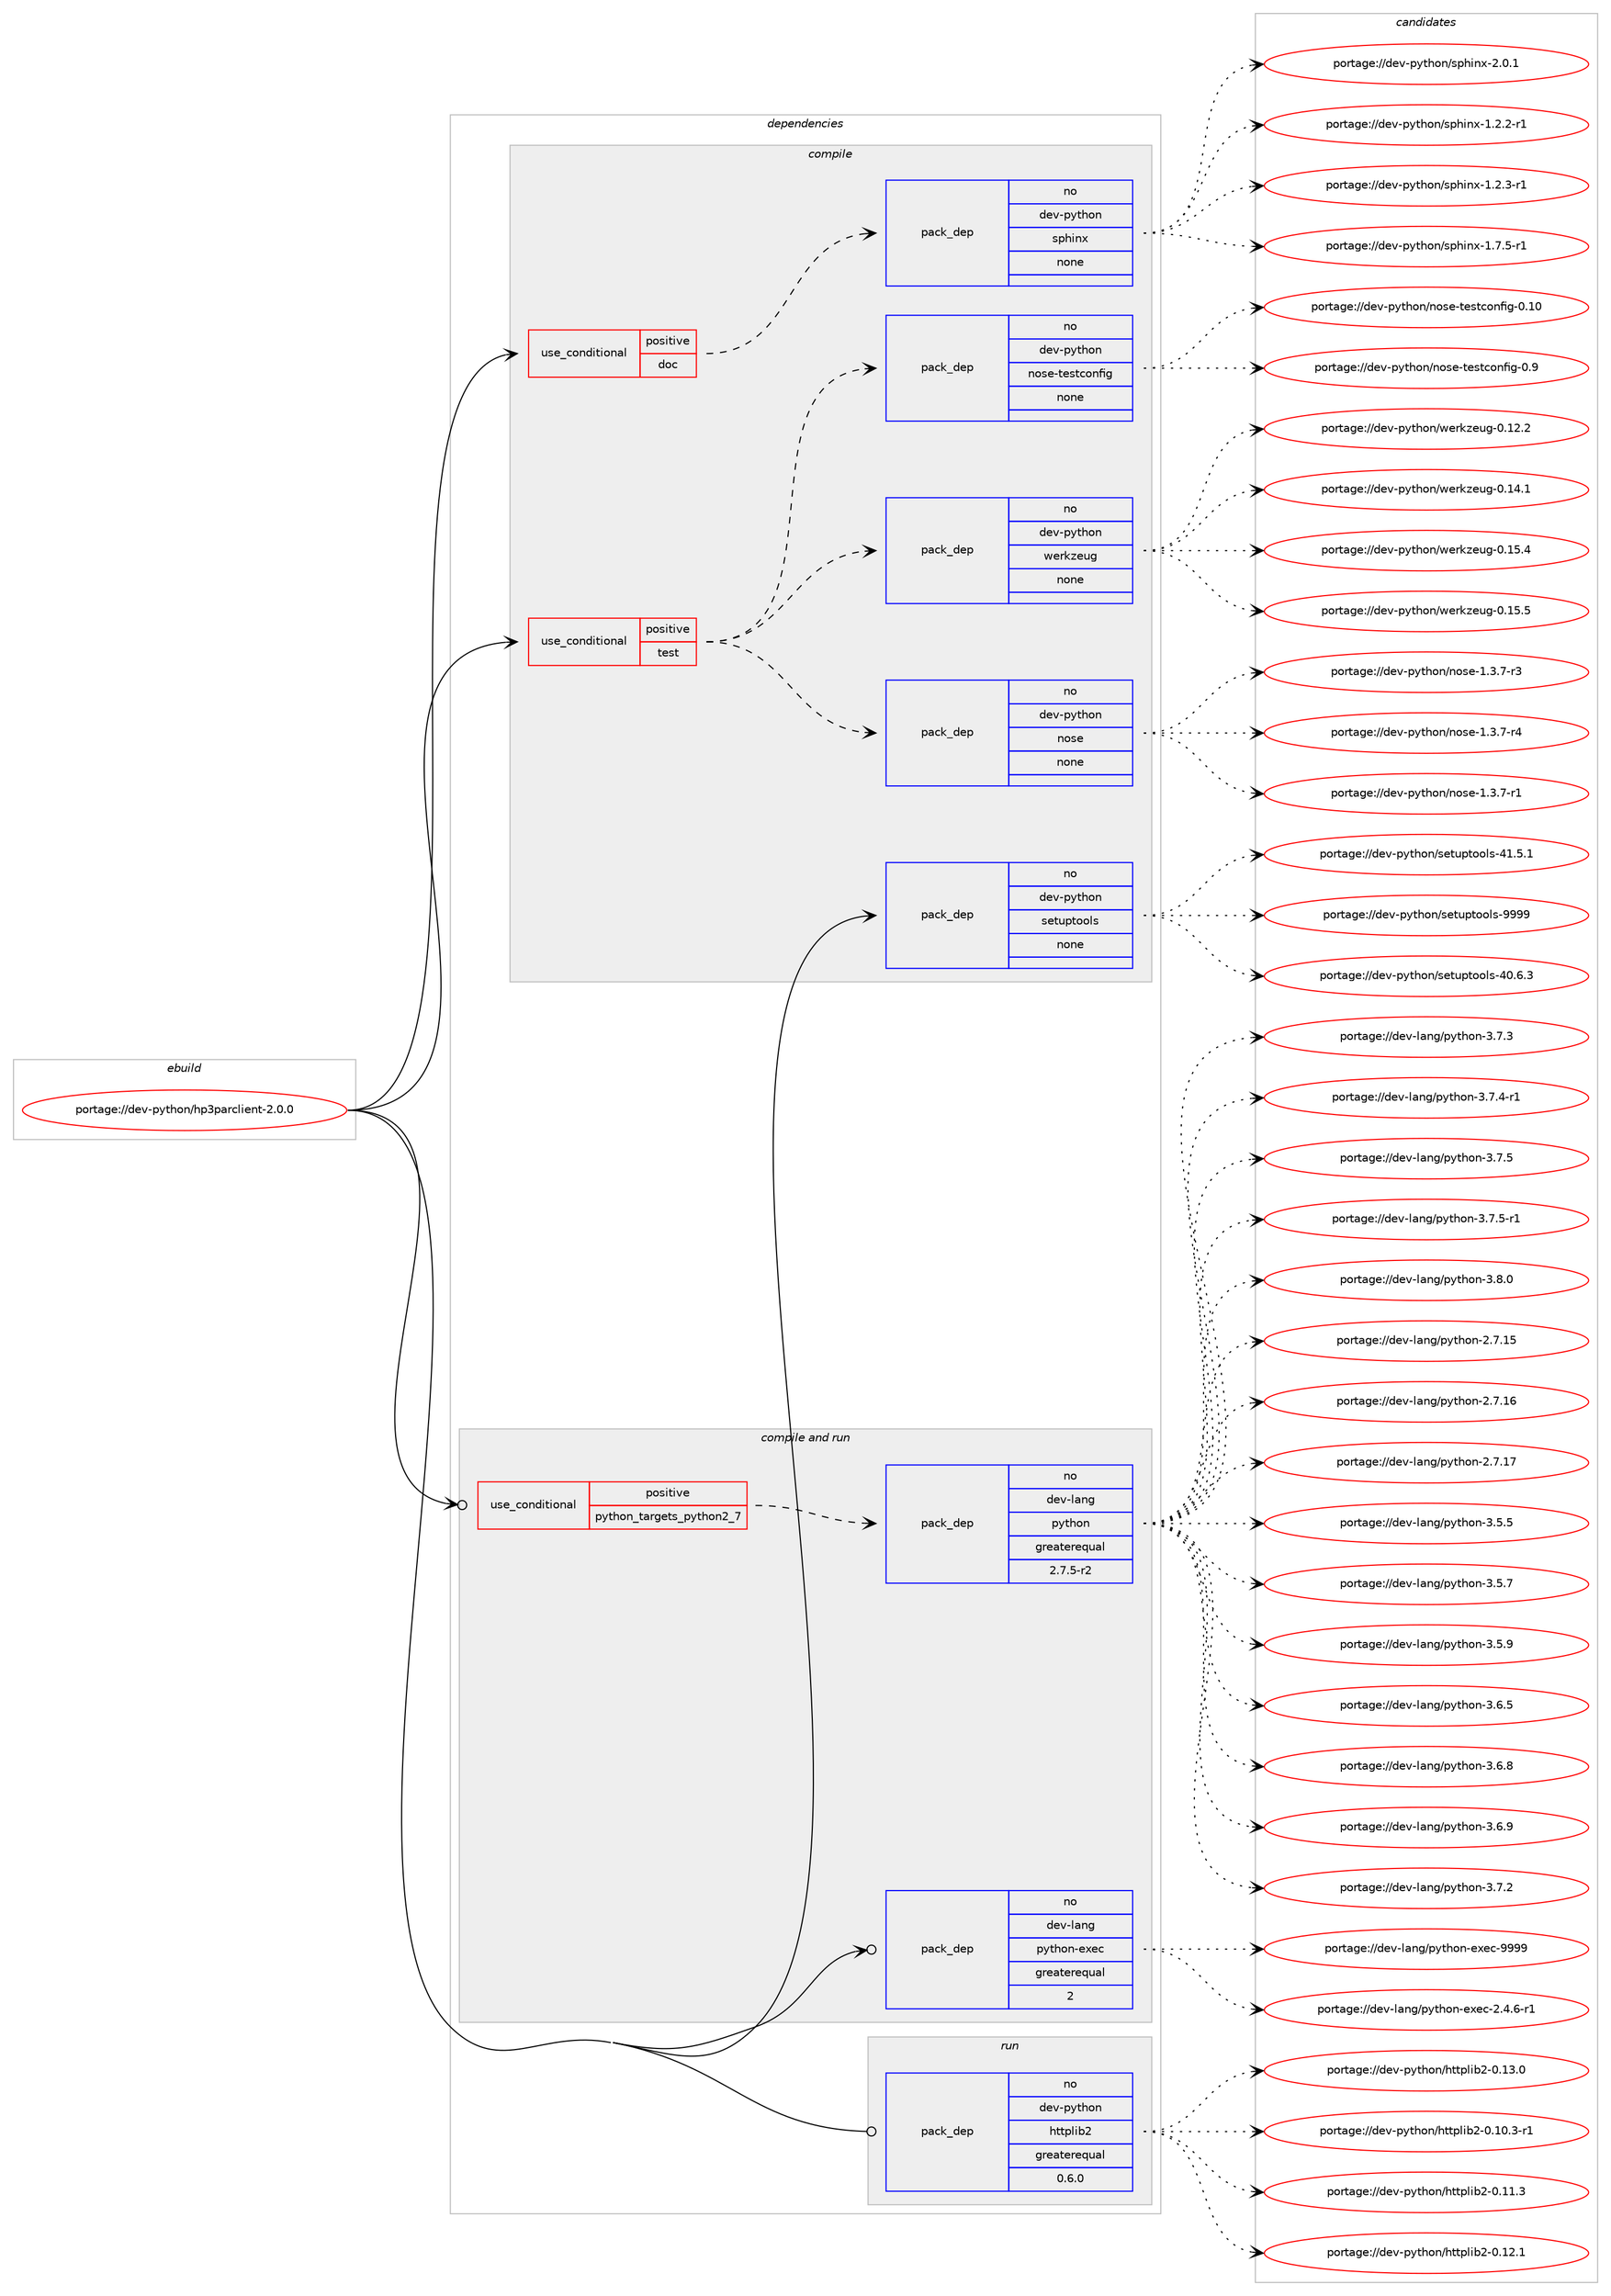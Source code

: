 digraph prolog {

# *************
# Graph options
# *************

newrank=true;
concentrate=true;
compound=true;
graph [rankdir=LR,fontname=Helvetica,fontsize=10,ranksep=1.5];#, ranksep=2.5, nodesep=0.2];
edge  [arrowhead=vee];
node  [fontname=Helvetica,fontsize=10];

# **********
# The ebuild
# **********

subgraph cluster_leftcol {
color=gray;
rank=same;
label=<<i>ebuild</i>>;
id [label="portage://dev-python/hp3parclient-2.0.0", color=red, width=4, href="../dev-python/hp3parclient-2.0.0.svg"];
}

# ****************
# The dependencies
# ****************

subgraph cluster_midcol {
color=gray;
label=<<i>dependencies</i>>;
subgraph cluster_compile {
fillcolor="#eeeeee";
style=filled;
label=<<i>compile</i>>;
subgraph cond29730 {
dependency143269 [label=<<TABLE BORDER="0" CELLBORDER="1" CELLSPACING="0" CELLPADDING="4"><TR><TD ROWSPAN="3" CELLPADDING="10">use_conditional</TD></TR><TR><TD>positive</TD></TR><TR><TD>doc</TD></TR></TABLE>>, shape=none, color=red];
subgraph pack110219 {
dependency143270 [label=<<TABLE BORDER="0" CELLBORDER="1" CELLSPACING="0" CELLPADDING="4" WIDTH="220"><TR><TD ROWSPAN="6" CELLPADDING="30">pack_dep</TD></TR><TR><TD WIDTH="110">no</TD></TR><TR><TD>dev-python</TD></TR><TR><TD>sphinx</TD></TR><TR><TD>none</TD></TR><TR><TD></TD></TR></TABLE>>, shape=none, color=blue];
}
dependency143269:e -> dependency143270:w [weight=20,style="dashed",arrowhead="vee"];
}
id:e -> dependency143269:w [weight=20,style="solid",arrowhead="vee"];
subgraph cond29731 {
dependency143271 [label=<<TABLE BORDER="0" CELLBORDER="1" CELLSPACING="0" CELLPADDING="4"><TR><TD ROWSPAN="3" CELLPADDING="10">use_conditional</TD></TR><TR><TD>positive</TD></TR><TR><TD>test</TD></TR></TABLE>>, shape=none, color=red];
subgraph pack110220 {
dependency143272 [label=<<TABLE BORDER="0" CELLBORDER="1" CELLSPACING="0" CELLPADDING="4" WIDTH="220"><TR><TD ROWSPAN="6" CELLPADDING="30">pack_dep</TD></TR><TR><TD WIDTH="110">no</TD></TR><TR><TD>dev-python</TD></TR><TR><TD>werkzeug</TD></TR><TR><TD>none</TD></TR><TR><TD></TD></TR></TABLE>>, shape=none, color=blue];
}
dependency143271:e -> dependency143272:w [weight=20,style="dashed",arrowhead="vee"];
subgraph pack110221 {
dependency143273 [label=<<TABLE BORDER="0" CELLBORDER="1" CELLSPACING="0" CELLPADDING="4" WIDTH="220"><TR><TD ROWSPAN="6" CELLPADDING="30">pack_dep</TD></TR><TR><TD WIDTH="110">no</TD></TR><TR><TD>dev-python</TD></TR><TR><TD>nose-testconfig</TD></TR><TR><TD>none</TD></TR><TR><TD></TD></TR></TABLE>>, shape=none, color=blue];
}
dependency143271:e -> dependency143273:w [weight=20,style="dashed",arrowhead="vee"];
subgraph pack110222 {
dependency143274 [label=<<TABLE BORDER="0" CELLBORDER="1" CELLSPACING="0" CELLPADDING="4" WIDTH="220"><TR><TD ROWSPAN="6" CELLPADDING="30">pack_dep</TD></TR><TR><TD WIDTH="110">no</TD></TR><TR><TD>dev-python</TD></TR><TR><TD>nose</TD></TR><TR><TD>none</TD></TR><TR><TD></TD></TR></TABLE>>, shape=none, color=blue];
}
dependency143271:e -> dependency143274:w [weight=20,style="dashed",arrowhead="vee"];
}
id:e -> dependency143271:w [weight=20,style="solid",arrowhead="vee"];
subgraph pack110223 {
dependency143275 [label=<<TABLE BORDER="0" CELLBORDER="1" CELLSPACING="0" CELLPADDING="4" WIDTH="220"><TR><TD ROWSPAN="6" CELLPADDING="30">pack_dep</TD></TR><TR><TD WIDTH="110">no</TD></TR><TR><TD>dev-python</TD></TR><TR><TD>setuptools</TD></TR><TR><TD>none</TD></TR><TR><TD></TD></TR></TABLE>>, shape=none, color=blue];
}
id:e -> dependency143275:w [weight=20,style="solid",arrowhead="vee"];
}
subgraph cluster_compileandrun {
fillcolor="#eeeeee";
style=filled;
label=<<i>compile and run</i>>;
subgraph cond29732 {
dependency143276 [label=<<TABLE BORDER="0" CELLBORDER="1" CELLSPACING="0" CELLPADDING="4"><TR><TD ROWSPAN="3" CELLPADDING="10">use_conditional</TD></TR><TR><TD>positive</TD></TR><TR><TD>python_targets_python2_7</TD></TR></TABLE>>, shape=none, color=red];
subgraph pack110224 {
dependency143277 [label=<<TABLE BORDER="0" CELLBORDER="1" CELLSPACING="0" CELLPADDING="4" WIDTH="220"><TR><TD ROWSPAN="6" CELLPADDING="30">pack_dep</TD></TR><TR><TD WIDTH="110">no</TD></TR><TR><TD>dev-lang</TD></TR><TR><TD>python</TD></TR><TR><TD>greaterequal</TD></TR><TR><TD>2.7.5-r2</TD></TR></TABLE>>, shape=none, color=blue];
}
dependency143276:e -> dependency143277:w [weight=20,style="dashed",arrowhead="vee"];
}
id:e -> dependency143276:w [weight=20,style="solid",arrowhead="odotvee"];
subgraph pack110225 {
dependency143278 [label=<<TABLE BORDER="0" CELLBORDER="1" CELLSPACING="0" CELLPADDING="4" WIDTH="220"><TR><TD ROWSPAN="6" CELLPADDING="30">pack_dep</TD></TR><TR><TD WIDTH="110">no</TD></TR><TR><TD>dev-lang</TD></TR><TR><TD>python-exec</TD></TR><TR><TD>greaterequal</TD></TR><TR><TD>2</TD></TR></TABLE>>, shape=none, color=blue];
}
id:e -> dependency143278:w [weight=20,style="solid",arrowhead="odotvee"];
}
subgraph cluster_run {
fillcolor="#eeeeee";
style=filled;
label=<<i>run</i>>;
subgraph pack110226 {
dependency143279 [label=<<TABLE BORDER="0" CELLBORDER="1" CELLSPACING="0" CELLPADDING="4" WIDTH="220"><TR><TD ROWSPAN="6" CELLPADDING="30">pack_dep</TD></TR><TR><TD WIDTH="110">no</TD></TR><TR><TD>dev-python</TD></TR><TR><TD>httplib2</TD></TR><TR><TD>greaterequal</TD></TR><TR><TD>0.6.0</TD></TR></TABLE>>, shape=none, color=blue];
}
id:e -> dependency143279:w [weight=20,style="solid",arrowhead="odot"];
}
}

# **************
# The candidates
# **************

subgraph cluster_choices {
rank=same;
color=gray;
label=<<i>candidates</i>>;

subgraph choice110219 {
color=black;
nodesep=1;
choiceportage10010111845112121116104111110471151121041051101204549465046504511449 [label="portage://dev-python/sphinx-1.2.2-r1", color=red, width=4,href="../dev-python/sphinx-1.2.2-r1.svg"];
choiceportage10010111845112121116104111110471151121041051101204549465046514511449 [label="portage://dev-python/sphinx-1.2.3-r1", color=red, width=4,href="../dev-python/sphinx-1.2.3-r1.svg"];
choiceportage10010111845112121116104111110471151121041051101204549465546534511449 [label="portage://dev-python/sphinx-1.7.5-r1", color=red, width=4,href="../dev-python/sphinx-1.7.5-r1.svg"];
choiceportage1001011184511212111610411111047115112104105110120455046484649 [label="portage://dev-python/sphinx-2.0.1", color=red, width=4,href="../dev-python/sphinx-2.0.1.svg"];
dependency143270:e -> choiceportage10010111845112121116104111110471151121041051101204549465046504511449:w [style=dotted,weight="100"];
dependency143270:e -> choiceportage10010111845112121116104111110471151121041051101204549465046514511449:w [style=dotted,weight="100"];
dependency143270:e -> choiceportage10010111845112121116104111110471151121041051101204549465546534511449:w [style=dotted,weight="100"];
dependency143270:e -> choiceportage1001011184511212111610411111047115112104105110120455046484649:w [style=dotted,weight="100"];
}
subgraph choice110220 {
color=black;
nodesep=1;
choiceportage100101118451121211161041111104711910111410712210111710345484649504650 [label="portage://dev-python/werkzeug-0.12.2", color=red, width=4,href="../dev-python/werkzeug-0.12.2.svg"];
choiceportage100101118451121211161041111104711910111410712210111710345484649524649 [label="portage://dev-python/werkzeug-0.14.1", color=red, width=4,href="../dev-python/werkzeug-0.14.1.svg"];
choiceportage100101118451121211161041111104711910111410712210111710345484649534652 [label="portage://dev-python/werkzeug-0.15.4", color=red, width=4,href="../dev-python/werkzeug-0.15.4.svg"];
choiceportage100101118451121211161041111104711910111410712210111710345484649534653 [label="portage://dev-python/werkzeug-0.15.5", color=red, width=4,href="../dev-python/werkzeug-0.15.5.svg"];
dependency143272:e -> choiceportage100101118451121211161041111104711910111410712210111710345484649504650:w [style=dotted,weight="100"];
dependency143272:e -> choiceportage100101118451121211161041111104711910111410712210111710345484649524649:w [style=dotted,weight="100"];
dependency143272:e -> choiceportage100101118451121211161041111104711910111410712210111710345484649534652:w [style=dotted,weight="100"];
dependency143272:e -> choiceportage100101118451121211161041111104711910111410712210111710345484649534653:w [style=dotted,weight="100"];
}
subgraph choice110221 {
color=black;
nodesep=1;
choiceportage100101118451121211161041111104711011111510145116101115116991111101021051034548464948 [label="portage://dev-python/nose-testconfig-0.10", color=red, width=4,href="../dev-python/nose-testconfig-0.10.svg"];
choiceportage1001011184511212111610411111047110111115101451161011151169911111010210510345484657 [label="portage://dev-python/nose-testconfig-0.9", color=red, width=4,href="../dev-python/nose-testconfig-0.9.svg"];
dependency143273:e -> choiceportage100101118451121211161041111104711011111510145116101115116991111101021051034548464948:w [style=dotted,weight="100"];
dependency143273:e -> choiceportage1001011184511212111610411111047110111115101451161011151169911111010210510345484657:w [style=dotted,weight="100"];
}
subgraph choice110222 {
color=black;
nodesep=1;
choiceportage10010111845112121116104111110471101111151014549465146554511449 [label="portage://dev-python/nose-1.3.7-r1", color=red, width=4,href="../dev-python/nose-1.3.7-r1.svg"];
choiceportage10010111845112121116104111110471101111151014549465146554511451 [label="portage://dev-python/nose-1.3.7-r3", color=red, width=4,href="../dev-python/nose-1.3.7-r3.svg"];
choiceportage10010111845112121116104111110471101111151014549465146554511452 [label="portage://dev-python/nose-1.3.7-r4", color=red, width=4,href="../dev-python/nose-1.3.7-r4.svg"];
dependency143274:e -> choiceportage10010111845112121116104111110471101111151014549465146554511449:w [style=dotted,weight="100"];
dependency143274:e -> choiceportage10010111845112121116104111110471101111151014549465146554511451:w [style=dotted,weight="100"];
dependency143274:e -> choiceportage10010111845112121116104111110471101111151014549465146554511452:w [style=dotted,weight="100"];
}
subgraph choice110223 {
color=black;
nodesep=1;
choiceportage100101118451121211161041111104711510111611711211611111110811545524846544651 [label="portage://dev-python/setuptools-40.6.3", color=red, width=4,href="../dev-python/setuptools-40.6.3.svg"];
choiceportage100101118451121211161041111104711510111611711211611111110811545524946534649 [label="portage://dev-python/setuptools-41.5.1", color=red, width=4,href="../dev-python/setuptools-41.5.1.svg"];
choiceportage10010111845112121116104111110471151011161171121161111111081154557575757 [label="portage://dev-python/setuptools-9999", color=red, width=4,href="../dev-python/setuptools-9999.svg"];
dependency143275:e -> choiceportage100101118451121211161041111104711510111611711211611111110811545524846544651:w [style=dotted,weight="100"];
dependency143275:e -> choiceportage100101118451121211161041111104711510111611711211611111110811545524946534649:w [style=dotted,weight="100"];
dependency143275:e -> choiceportage10010111845112121116104111110471151011161171121161111111081154557575757:w [style=dotted,weight="100"];
}
subgraph choice110224 {
color=black;
nodesep=1;
choiceportage10010111845108971101034711212111610411111045504655464953 [label="portage://dev-lang/python-2.7.15", color=red, width=4,href="../dev-lang/python-2.7.15.svg"];
choiceportage10010111845108971101034711212111610411111045504655464954 [label="portage://dev-lang/python-2.7.16", color=red, width=4,href="../dev-lang/python-2.7.16.svg"];
choiceportage10010111845108971101034711212111610411111045504655464955 [label="portage://dev-lang/python-2.7.17", color=red, width=4,href="../dev-lang/python-2.7.17.svg"];
choiceportage100101118451089711010347112121116104111110455146534653 [label="portage://dev-lang/python-3.5.5", color=red, width=4,href="../dev-lang/python-3.5.5.svg"];
choiceportage100101118451089711010347112121116104111110455146534655 [label="portage://dev-lang/python-3.5.7", color=red, width=4,href="../dev-lang/python-3.5.7.svg"];
choiceportage100101118451089711010347112121116104111110455146534657 [label="portage://dev-lang/python-3.5.9", color=red, width=4,href="../dev-lang/python-3.5.9.svg"];
choiceportage100101118451089711010347112121116104111110455146544653 [label="portage://dev-lang/python-3.6.5", color=red, width=4,href="../dev-lang/python-3.6.5.svg"];
choiceportage100101118451089711010347112121116104111110455146544656 [label="portage://dev-lang/python-3.6.8", color=red, width=4,href="../dev-lang/python-3.6.8.svg"];
choiceportage100101118451089711010347112121116104111110455146544657 [label="portage://dev-lang/python-3.6.9", color=red, width=4,href="../dev-lang/python-3.6.9.svg"];
choiceportage100101118451089711010347112121116104111110455146554650 [label="portage://dev-lang/python-3.7.2", color=red, width=4,href="../dev-lang/python-3.7.2.svg"];
choiceportage100101118451089711010347112121116104111110455146554651 [label="portage://dev-lang/python-3.7.3", color=red, width=4,href="../dev-lang/python-3.7.3.svg"];
choiceportage1001011184510897110103471121211161041111104551465546524511449 [label="portage://dev-lang/python-3.7.4-r1", color=red, width=4,href="../dev-lang/python-3.7.4-r1.svg"];
choiceportage100101118451089711010347112121116104111110455146554653 [label="portage://dev-lang/python-3.7.5", color=red, width=4,href="../dev-lang/python-3.7.5.svg"];
choiceportage1001011184510897110103471121211161041111104551465546534511449 [label="portage://dev-lang/python-3.7.5-r1", color=red, width=4,href="../dev-lang/python-3.7.5-r1.svg"];
choiceportage100101118451089711010347112121116104111110455146564648 [label="portage://dev-lang/python-3.8.0", color=red, width=4,href="../dev-lang/python-3.8.0.svg"];
dependency143277:e -> choiceportage10010111845108971101034711212111610411111045504655464953:w [style=dotted,weight="100"];
dependency143277:e -> choiceportage10010111845108971101034711212111610411111045504655464954:w [style=dotted,weight="100"];
dependency143277:e -> choiceportage10010111845108971101034711212111610411111045504655464955:w [style=dotted,weight="100"];
dependency143277:e -> choiceportage100101118451089711010347112121116104111110455146534653:w [style=dotted,weight="100"];
dependency143277:e -> choiceportage100101118451089711010347112121116104111110455146534655:w [style=dotted,weight="100"];
dependency143277:e -> choiceportage100101118451089711010347112121116104111110455146534657:w [style=dotted,weight="100"];
dependency143277:e -> choiceportage100101118451089711010347112121116104111110455146544653:w [style=dotted,weight="100"];
dependency143277:e -> choiceportage100101118451089711010347112121116104111110455146544656:w [style=dotted,weight="100"];
dependency143277:e -> choiceportage100101118451089711010347112121116104111110455146544657:w [style=dotted,weight="100"];
dependency143277:e -> choiceportage100101118451089711010347112121116104111110455146554650:w [style=dotted,weight="100"];
dependency143277:e -> choiceportage100101118451089711010347112121116104111110455146554651:w [style=dotted,weight="100"];
dependency143277:e -> choiceportage1001011184510897110103471121211161041111104551465546524511449:w [style=dotted,weight="100"];
dependency143277:e -> choiceportage100101118451089711010347112121116104111110455146554653:w [style=dotted,weight="100"];
dependency143277:e -> choiceportage1001011184510897110103471121211161041111104551465546534511449:w [style=dotted,weight="100"];
dependency143277:e -> choiceportage100101118451089711010347112121116104111110455146564648:w [style=dotted,weight="100"];
}
subgraph choice110225 {
color=black;
nodesep=1;
choiceportage10010111845108971101034711212111610411111045101120101994550465246544511449 [label="portage://dev-lang/python-exec-2.4.6-r1", color=red, width=4,href="../dev-lang/python-exec-2.4.6-r1.svg"];
choiceportage10010111845108971101034711212111610411111045101120101994557575757 [label="portage://dev-lang/python-exec-9999", color=red, width=4,href="../dev-lang/python-exec-9999.svg"];
dependency143278:e -> choiceportage10010111845108971101034711212111610411111045101120101994550465246544511449:w [style=dotted,weight="100"];
dependency143278:e -> choiceportage10010111845108971101034711212111610411111045101120101994557575757:w [style=dotted,weight="100"];
}
subgraph choice110226 {
color=black;
nodesep=1;
choiceportage10010111845112121116104111110471041161161121081059850454846494846514511449 [label="portage://dev-python/httplib2-0.10.3-r1", color=red, width=4,href="../dev-python/httplib2-0.10.3-r1.svg"];
choiceportage1001011184511212111610411111047104116116112108105985045484649494651 [label="portage://dev-python/httplib2-0.11.3", color=red, width=4,href="../dev-python/httplib2-0.11.3.svg"];
choiceportage1001011184511212111610411111047104116116112108105985045484649504649 [label="portage://dev-python/httplib2-0.12.1", color=red, width=4,href="../dev-python/httplib2-0.12.1.svg"];
choiceportage1001011184511212111610411111047104116116112108105985045484649514648 [label="portage://dev-python/httplib2-0.13.0", color=red, width=4,href="../dev-python/httplib2-0.13.0.svg"];
dependency143279:e -> choiceportage10010111845112121116104111110471041161161121081059850454846494846514511449:w [style=dotted,weight="100"];
dependency143279:e -> choiceportage1001011184511212111610411111047104116116112108105985045484649494651:w [style=dotted,weight="100"];
dependency143279:e -> choiceportage1001011184511212111610411111047104116116112108105985045484649504649:w [style=dotted,weight="100"];
dependency143279:e -> choiceportage1001011184511212111610411111047104116116112108105985045484649514648:w [style=dotted,weight="100"];
}
}

}

